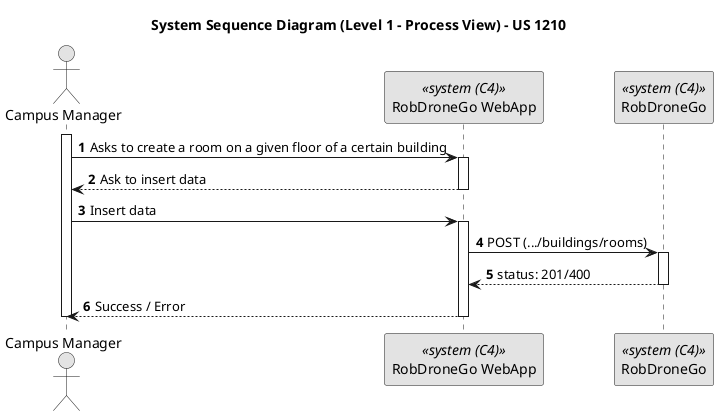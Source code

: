 @startuml
skinparam monochrome true
skinparam packageStyle rectangle
skinparam shadowing false

title System Sequence Diagram (Level 1 - Process View) - US 1210
autonumber

Actor "Campus Manager" as campusManager
participant "RobDroneGo WebApp" as WebSite <<system (C4)>>
participant "RobDroneGo" as Sistema <<system (C4)>>

activate campusManager
    campusManager -> WebSite : Asks to create a room on a given floor of a certain building
    activate WebSite
        WebSite --> campusManager : Ask to insert data
    deactivate WebSite

    campusManager -> WebSite : Insert data
    activate WebSite
        WebSite -> Sistema : POST (.../buildings/rooms)
        activate Sistema
            WebSite <-- Sistema : status: 201/400
        deactivate Sistema

        WebSite --> campusManager : Success / Error
    deactivate WebSite
deactivate campusManager

@enduml
